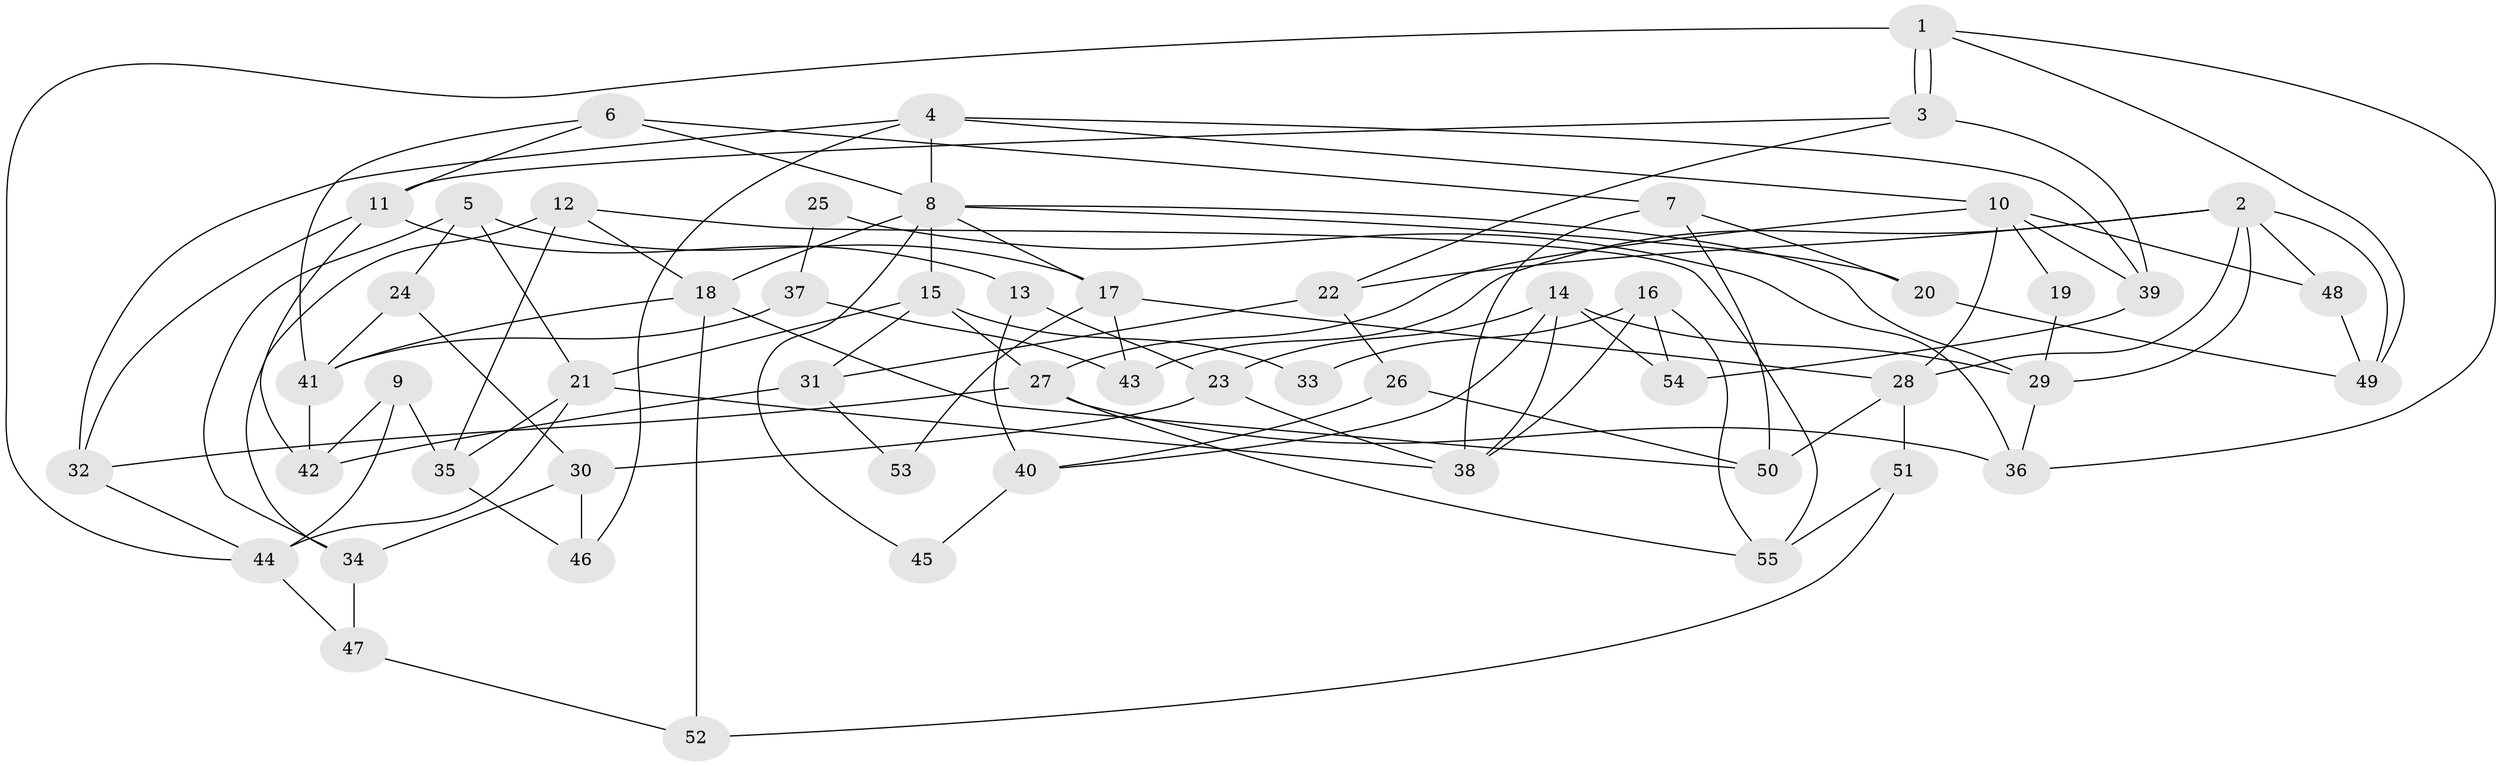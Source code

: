 // Generated by graph-tools (version 1.1) at 2025/11/02/27/25 16:11:23]
// undirected, 55 vertices, 110 edges
graph export_dot {
graph [start="1"]
  node [color=gray90,style=filled];
  1;
  2;
  3;
  4;
  5;
  6;
  7;
  8;
  9;
  10;
  11;
  12;
  13;
  14;
  15;
  16;
  17;
  18;
  19;
  20;
  21;
  22;
  23;
  24;
  25;
  26;
  27;
  28;
  29;
  30;
  31;
  32;
  33;
  34;
  35;
  36;
  37;
  38;
  39;
  40;
  41;
  42;
  43;
  44;
  45;
  46;
  47;
  48;
  49;
  50;
  51;
  52;
  53;
  54;
  55;
  1 -- 36;
  1 -- 3;
  1 -- 3;
  1 -- 44;
  1 -- 49;
  2 -- 29;
  2 -- 49;
  2 -- 22;
  2 -- 28;
  2 -- 43;
  2 -- 48;
  3 -- 39;
  3 -- 11;
  3 -- 22;
  4 -- 10;
  4 -- 8;
  4 -- 32;
  4 -- 39;
  4 -- 46;
  5 -- 21;
  5 -- 17;
  5 -- 24;
  5 -- 34;
  6 -- 11;
  6 -- 8;
  6 -- 7;
  6 -- 41;
  7 -- 20;
  7 -- 38;
  7 -- 50;
  8 -- 18;
  8 -- 15;
  8 -- 17;
  8 -- 20;
  8 -- 29;
  8 -- 45;
  9 -- 44;
  9 -- 42;
  9 -- 35;
  10 -- 27;
  10 -- 28;
  10 -- 19;
  10 -- 39;
  10 -- 48;
  11 -- 13;
  11 -- 32;
  11 -- 42;
  12 -- 34;
  12 -- 35;
  12 -- 18;
  12 -- 55;
  13 -- 40;
  13 -- 23;
  14 -- 54;
  14 -- 23;
  14 -- 29;
  14 -- 38;
  14 -- 40;
  15 -- 31;
  15 -- 21;
  15 -- 27;
  15 -- 33;
  16 -- 55;
  16 -- 38;
  16 -- 33;
  16 -- 54;
  17 -- 28;
  17 -- 43;
  17 -- 53;
  18 -- 50;
  18 -- 41;
  18 -- 52;
  19 -- 29;
  20 -- 49;
  21 -- 38;
  21 -- 44;
  21 -- 35;
  22 -- 26;
  22 -- 31;
  23 -- 30;
  23 -- 38;
  24 -- 41;
  24 -- 30;
  25 -- 36;
  25 -- 37;
  26 -- 50;
  26 -- 40;
  27 -- 32;
  27 -- 36;
  27 -- 55;
  28 -- 51;
  28 -- 50;
  29 -- 36;
  30 -- 46;
  30 -- 34;
  31 -- 42;
  31 -- 53;
  32 -- 44;
  34 -- 47;
  35 -- 46;
  37 -- 43;
  37 -- 41;
  39 -- 54;
  40 -- 45;
  41 -- 42;
  44 -- 47;
  47 -- 52;
  48 -- 49;
  51 -- 52;
  51 -- 55;
}
